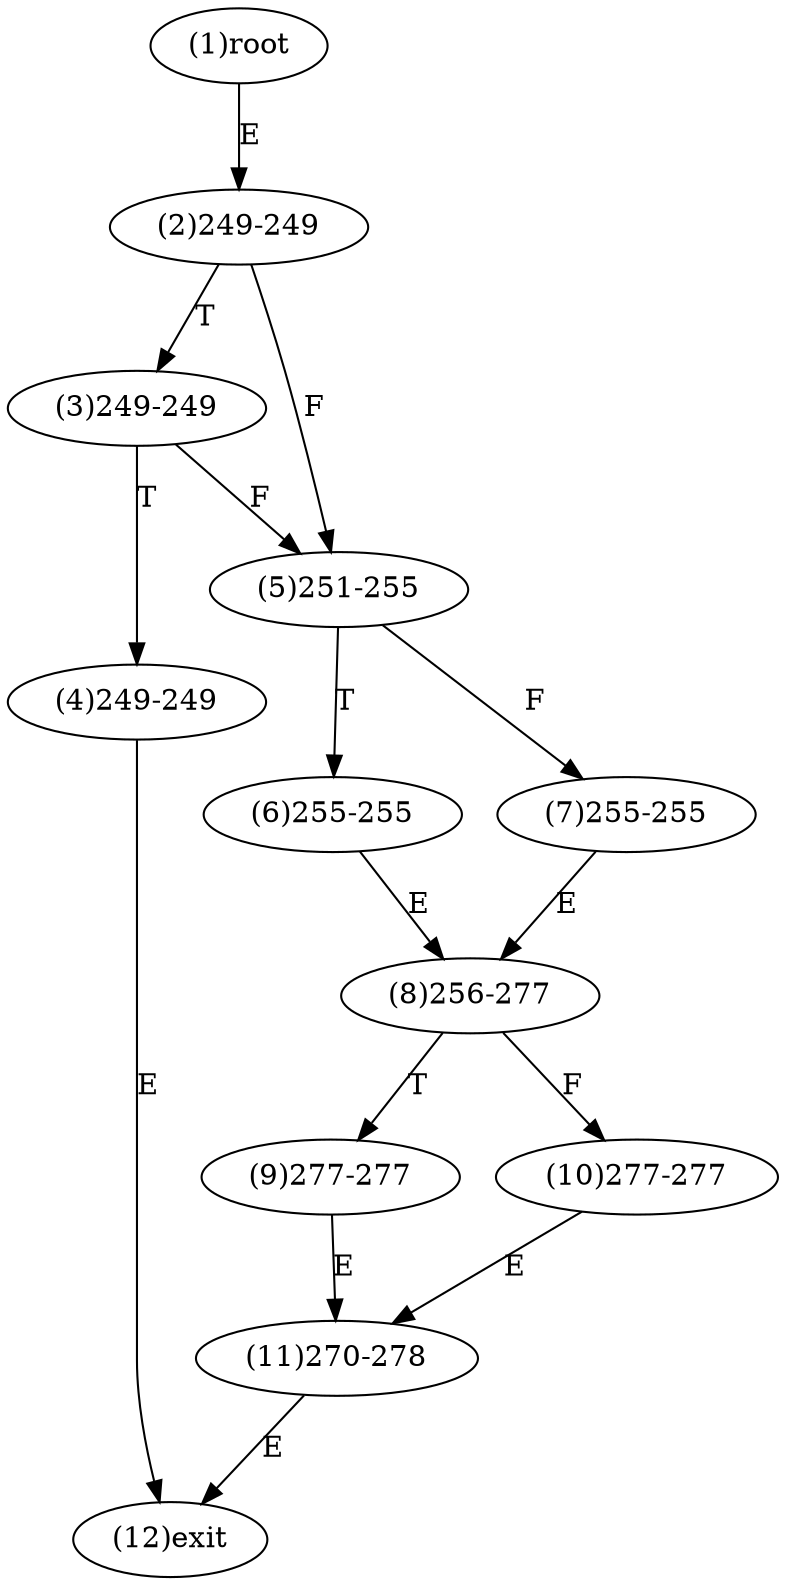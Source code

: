 digraph "" { 
1[ label="(1)root"];
2[ label="(2)249-249"];
3[ label="(3)249-249"];
4[ label="(4)249-249"];
5[ label="(5)251-255"];
6[ label="(6)255-255"];
7[ label="(7)255-255"];
8[ label="(8)256-277"];
9[ label="(9)277-277"];
10[ label="(10)277-277"];
11[ label="(11)270-278"];
12[ label="(12)exit"];
1->2[ label="E"];
2->5[ label="F"];
2->3[ label="T"];
3->5[ label="F"];
3->4[ label="T"];
4->12[ label="E"];
5->7[ label="F"];
5->6[ label="T"];
6->8[ label="E"];
7->8[ label="E"];
8->10[ label="F"];
8->9[ label="T"];
9->11[ label="E"];
10->11[ label="E"];
11->12[ label="E"];
}